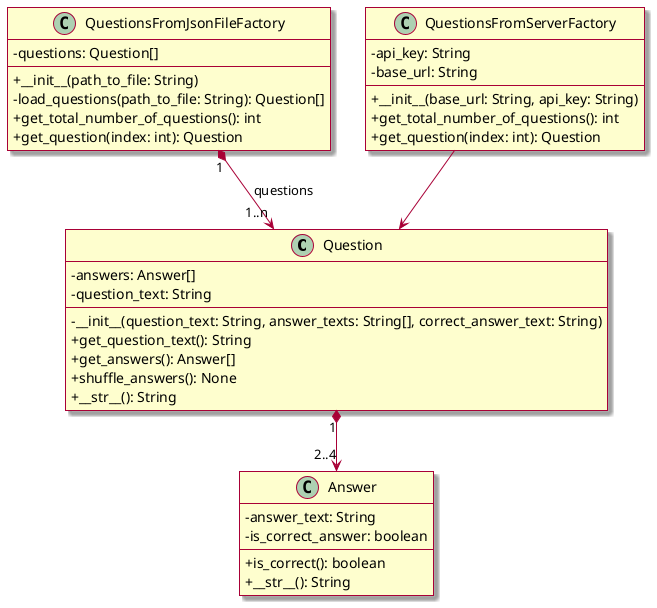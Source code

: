 @startuml
hide empty members
skin rose
skinparam classAttributeIconSize 0

class Question {
    - answers: Answer[]
    - question_text: String
    - __init__(question_text: String, answer_texts: String[], correct_answer_text: String)
    + get_question_text(): String
    + get_answers(): Answer[]
    + shuffle_answers(): None
    + __str__(): String
}

class Answer {
    - answer_text: String
    - is_correct_answer: boolean
    + is_correct(): boolean
    + __str__(): String
}

class QuestionsFromJsonFileFactory {
    - questions: Question[]
    + __init__(path_to_file: String)
    - load_questions(path_to_file: String): Question[]
    + get_total_number_of_questions(): int
    + get_question(index: int): Question
}

class QuestionsFromServerFactory {
    - api_key: String
    - base_url: String
    + __init__(base_url: String, api_key: String)
    + get_total_number_of_questions(): int
    + get_question(index: int): Question
}

Question "1" *--> "2..4" Answer
QuestionsFromJsonFileFactory "1" *--> "1..n" Question: questions
QuestionsFromServerFactory --> Question
@enduml